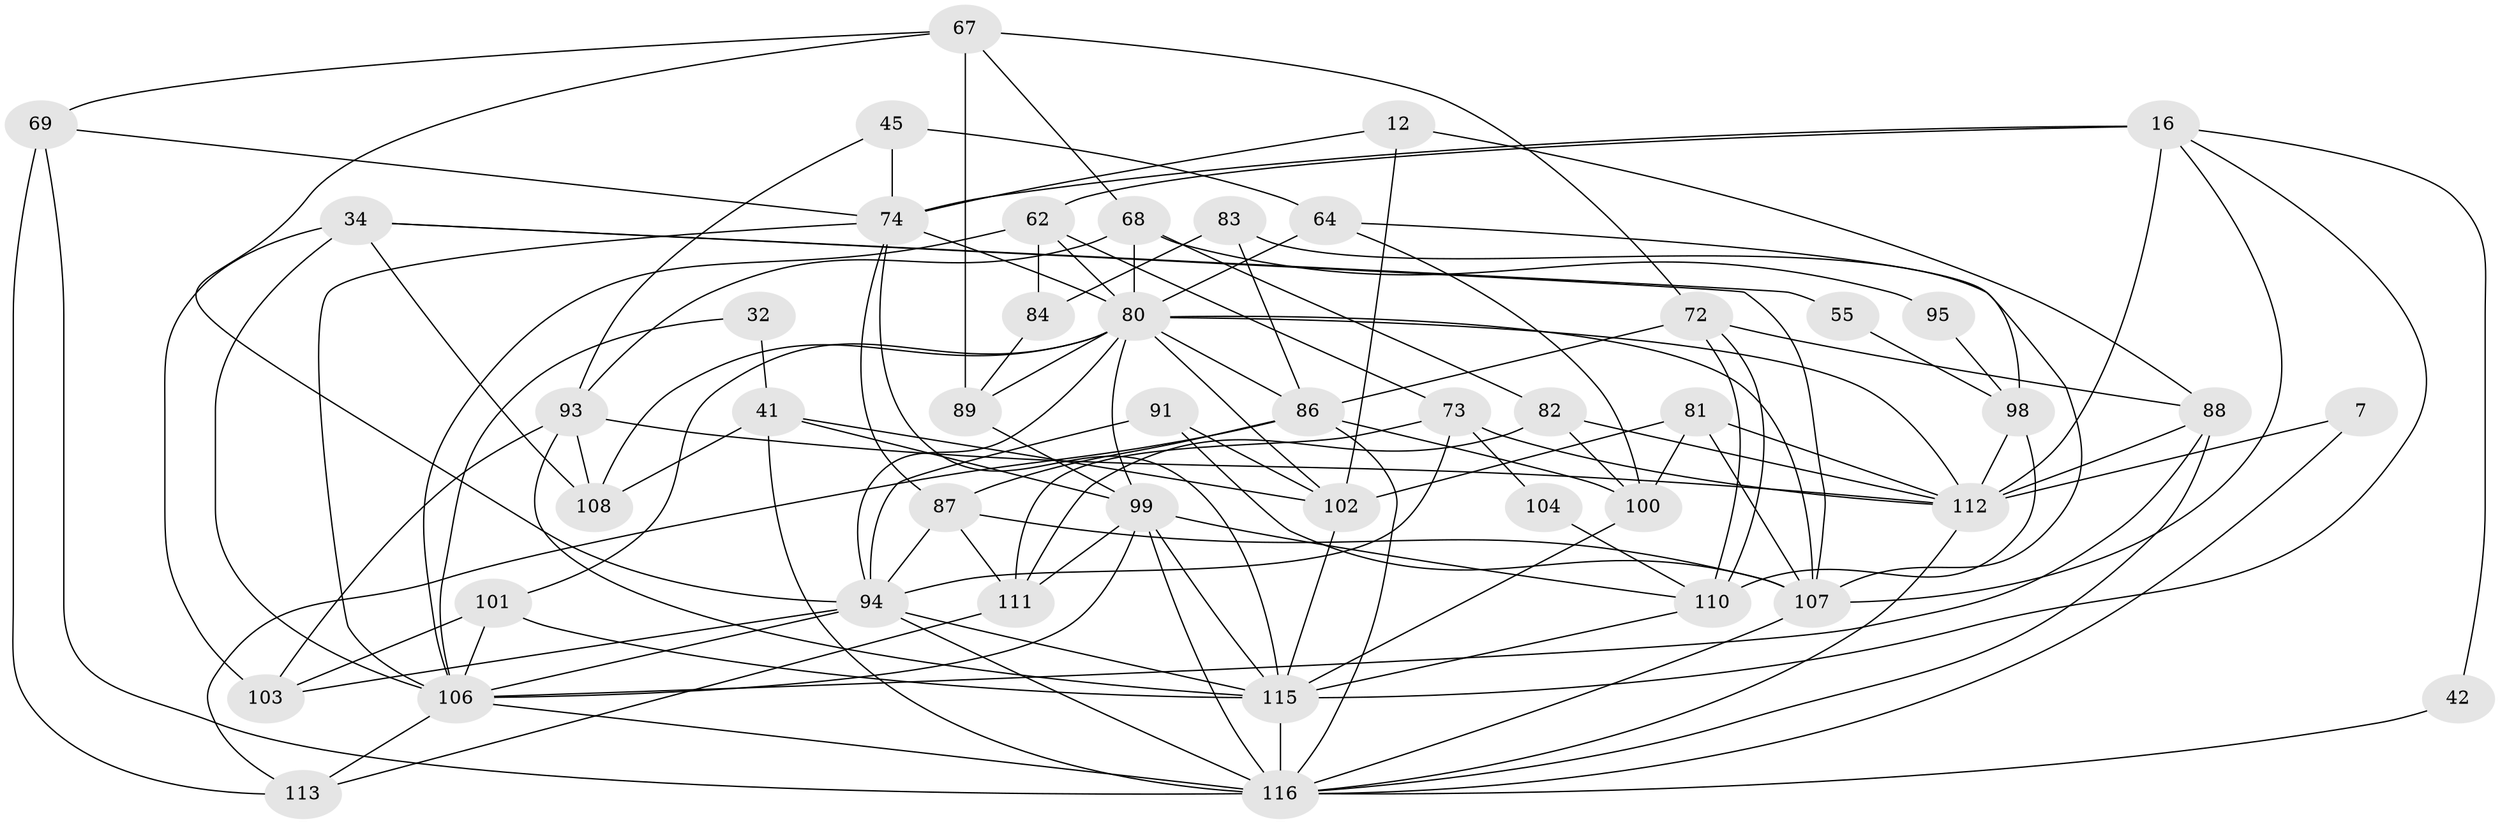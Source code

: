 // original degree distribution, {5: 0.16379310344827586, 6: 0.10344827586206896, 4: 0.25, 2: 0.16379310344827586, 3: 0.25862068965517243, 8: 0.017241379310344827, 7: 0.034482758620689655, 9: 0.008620689655172414}
// Generated by graph-tools (version 1.1) at 2025/55/03/04/25 21:55:08]
// undirected, 46 vertices, 121 edges
graph export_dot {
graph [start="1"]
  node [color=gray90,style=filled];
  7;
  12;
  16;
  32;
  34 [super="+28"];
  41 [super="+4"];
  42;
  45;
  55;
  62 [super="+51"];
  64 [super="+59"];
  67;
  68 [super="+38"];
  69 [super="+40"];
  72;
  73 [super="+9+29"];
  74 [super="+43"];
  80 [super="+11+10+78+39"];
  81 [super="+18+24"];
  82 [super="+79"];
  83;
  84 [super="+53"];
  86 [super="+76+60"];
  87 [super="+54"];
  88 [super="+13"];
  89 [super="+61"];
  91;
  93 [super="+17+19"];
  94 [super="+63+56"];
  95;
  98;
  99 [super="+30+71"];
  100 [super="+49"];
  101 [super="+36"];
  102 [super="+70+96"];
  103 [super="+35"];
  104;
  106 [super="+23+66"];
  107 [super="+57+77"];
  108 [super="+27"];
  110 [super="+109"];
  111;
  112 [super="+47+50"];
  113;
  115 [super="+52+92"];
  116 [super="+2+97+58+105+114"];
  7 -- 112;
  7 -- 116;
  12 -- 74;
  12 -- 102;
  12 -- 88;
  16 -- 74 [weight=2];
  16 -- 42;
  16 -- 62;
  16 -- 115;
  16 -- 112 [weight=2];
  16 -- 107;
  32 -- 41;
  32 -- 106;
  34 -- 106 [weight=2];
  34 -- 103;
  34 -- 55;
  34 -- 107;
  34 -- 108;
  41 -- 102 [weight=2];
  41 -- 108;
  41 -- 99 [weight=2];
  41 -- 116;
  42 -- 116;
  45 -- 64;
  45 -- 93;
  45 -- 74;
  55 -- 98;
  62 -- 73 [weight=2];
  62 -- 84;
  62 -- 106;
  62 -- 80;
  64 -- 98 [weight=2];
  64 -- 100 [weight=2];
  64 -- 80;
  67 -- 72;
  67 -- 89 [weight=2];
  67 -- 68;
  67 -- 94;
  67 -- 69;
  68 -- 82;
  68 -- 95;
  68 -- 80;
  68 -- 93 [weight=2];
  69 -- 113;
  69 -- 74;
  69 -- 116;
  72 -- 110 [weight=2];
  72 -- 110;
  72 -- 88;
  72 -- 86;
  73 -- 111;
  73 -- 94 [weight=2];
  73 -- 104;
  73 -- 112 [weight=2];
  74 -- 106 [weight=2];
  74 -- 80;
  74 -- 115;
  74 -- 87;
  80 -- 102 [weight=3];
  80 -- 94 [weight=3];
  80 -- 99 [weight=2];
  80 -- 112 [weight=2];
  80 -- 101 [weight=2];
  80 -- 107 [weight=2];
  80 -- 89;
  80 -- 86;
  80 -- 108;
  81 -- 100;
  81 -- 102;
  81 -- 112 [weight=2];
  81 -- 107;
  82 -- 100;
  82 -- 112;
  82 -- 111;
  83 -- 107;
  83 -- 86;
  83 -- 84;
  84 -- 89;
  86 -- 100;
  86 -- 116;
  86 -- 87 [weight=2];
  86 -- 113;
  87 -- 94;
  87 -- 111;
  87 -- 107;
  88 -- 112;
  88 -- 106;
  88 -- 116 [weight=2];
  89 -- 99;
  91 -- 107;
  91 -- 94;
  91 -- 102;
  93 -- 103 [weight=3];
  93 -- 112;
  93 -- 115;
  93 -- 108;
  94 -- 103;
  94 -- 106;
  94 -- 115;
  94 -- 116 [weight=2];
  95 -- 98;
  98 -- 110 [weight=2];
  98 -- 112;
  99 -- 106;
  99 -- 110;
  99 -- 111;
  99 -- 115;
  99 -- 116 [weight=2];
  100 -- 115;
  101 -- 103 [weight=2];
  101 -- 106;
  101 -- 115 [weight=2];
  102 -- 115 [weight=2];
  104 -- 110;
  106 -- 113;
  106 -- 116 [weight=3];
  107 -- 116 [weight=4];
  110 -- 115;
  111 -- 113;
  112 -- 116;
  115 -- 116 [weight=2];
}
